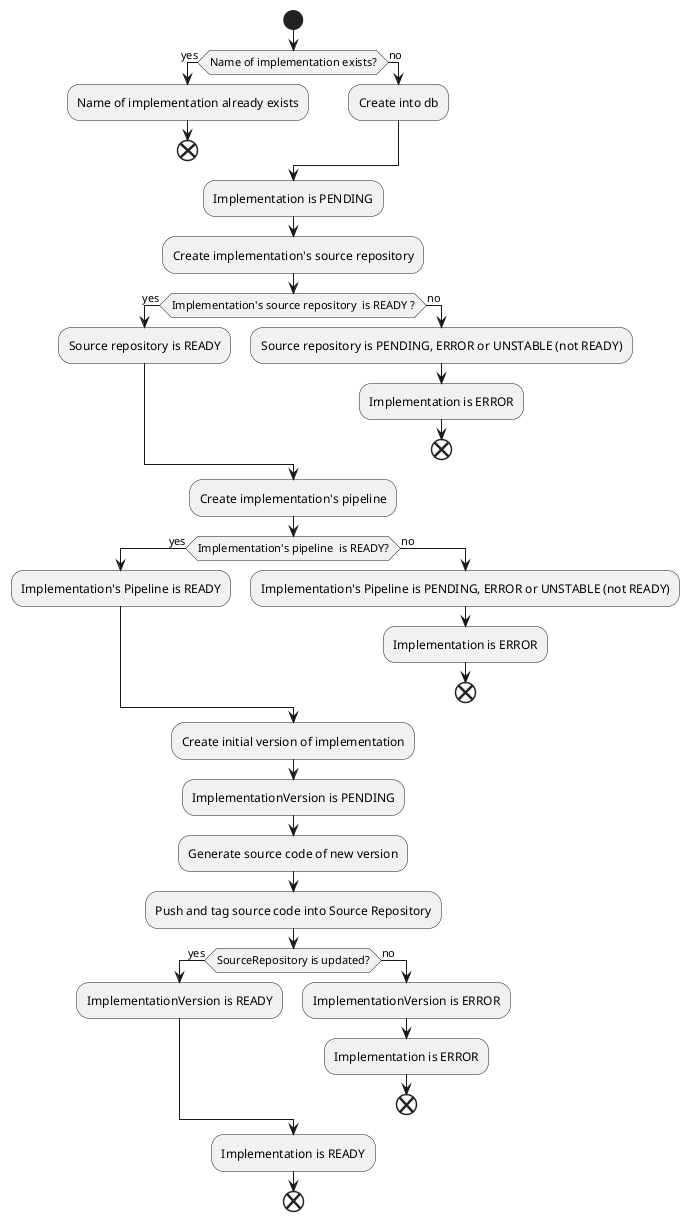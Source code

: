 @startuml
start
if (Name of implementation exists?) then (yes)
    :Name of implementation already exists;
    end
else (no)
  :Create into db;
endif
:Implementation is PENDING;

:Create implementation's source repository;

if (Implementation's source repository  is READY ?) then (yes)
    :Source repository is READY;
else (no)
    :Source repository is PENDING, ERROR or UNSTABLE (not READY);
    :Implementation is ERROR;
    end
endif


:Create implementation's pipeline;
if (Implementation's pipeline  is READY?) then (yes)
    :Implementation's Pipeline is READY;
else (no)
    :Implementation's Pipeline is PENDING, ERROR or UNSTABLE (not READY);
    :Implementation is ERROR;
    end
endif

:Create initial version of implementation;
:ImplementationVersion is PENDING;
:Generate source code of new version;
:Push and tag source code into Source Repository;

if (SourceRepository is updated?) then (yes)
    :ImplementationVersion is READY;
else (no)
    :ImplementationVersion is ERROR;
    :Implementation is ERROR;
    end
endif

:Implementation is READY;

end
@enduml